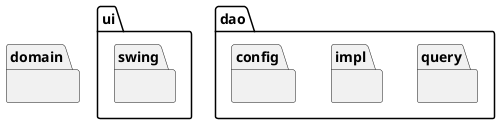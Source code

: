 @startuml
'https://plantuml.com/sequence-diagram

package "ui" {
    package "swing" {

    }
}

package "domain" {

}

package "dao" {

    package "query" {

    }

    package "impl" {

    }

    package "config" {

    }

}




@enduml